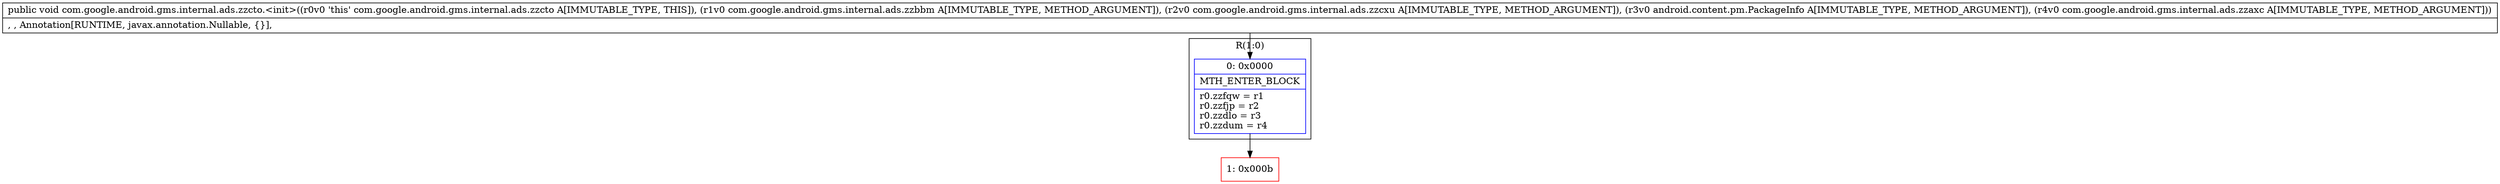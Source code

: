 digraph "CFG forcom.google.android.gms.internal.ads.zzcto.\<init\>(Lcom\/google\/android\/gms\/internal\/ads\/zzbbm;Lcom\/google\/android\/gms\/internal\/ads\/zzcxu;Landroid\/content\/pm\/PackageInfo;Lcom\/google\/android\/gms\/internal\/ads\/zzaxc;)V" {
subgraph cluster_Region_1650827430 {
label = "R(1:0)";
node [shape=record,color=blue];
Node_0 [shape=record,label="{0\:\ 0x0000|MTH_ENTER_BLOCK\l|r0.zzfqw = r1\lr0.zzfjp = r2\lr0.zzdlo = r3\lr0.zzdum = r4\l}"];
}
Node_1 [shape=record,color=red,label="{1\:\ 0x000b}"];
MethodNode[shape=record,label="{public void com.google.android.gms.internal.ads.zzcto.\<init\>((r0v0 'this' com.google.android.gms.internal.ads.zzcto A[IMMUTABLE_TYPE, THIS]), (r1v0 com.google.android.gms.internal.ads.zzbbm A[IMMUTABLE_TYPE, METHOD_ARGUMENT]), (r2v0 com.google.android.gms.internal.ads.zzcxu A[IMMUTABLE_TYPE, METHOD_ARGUMENT]), (r3v0 android.content.pm.PackageInfo A[IMMUTABLE_TYPE, METHOD_ARGUMENT]), (r4v0 com.google.android.gms.internal.ads.zzaxc A[IMMUTABLE_TYPE, METHOD_ARGUMENT]))  | , , Annotation[RUNTIME, javax.annotation.Nullable, \{\}], \l}"];
MethodNode -> Node_0;
Node_0 -> Node_1;
}

